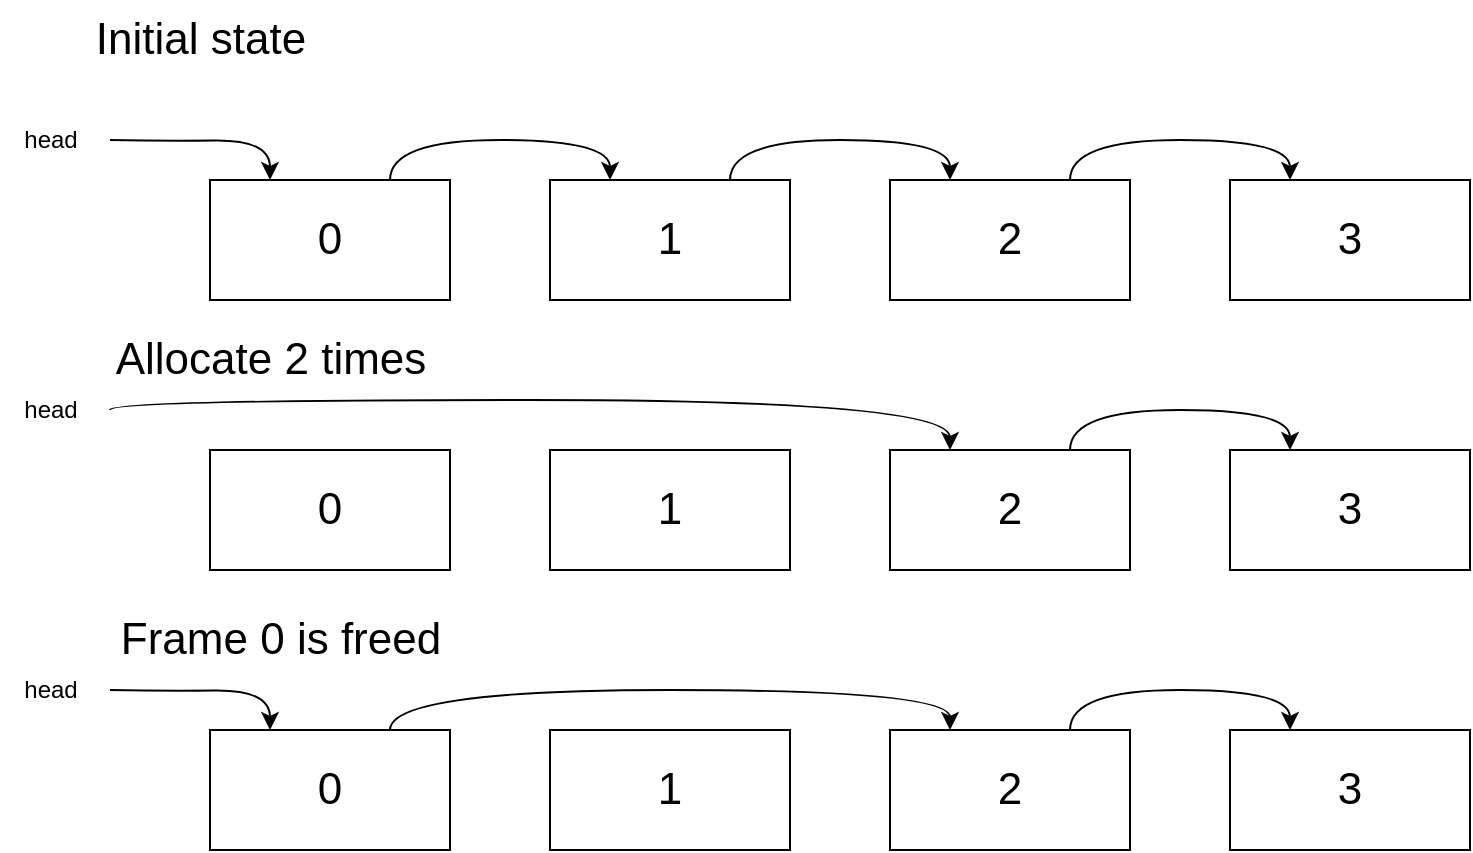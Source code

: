 <mxfile version="20.4.0" type="device"><diagram id="GvoId8fuwycjfaDPrn_t" name="Page-1"><mxGraphModel dx="1350" dy="793" grid="1" gridSize="10" guides="1" tooltips="1" connect="1" arrows="1" fold="1" page="1" pageScale="1" pageWidth="850" pageHeight="1100" math="0" shadow="0"><root><mxCell id="0"/><mxCell id="1" parent="0"/><mxCell id="vNh2eohhX9fTfRtAYGje-5" style="edgeStyle=orthogonalEdgeStyle;rounded=0;orthogonalLoop=1;jettySize=auto;html=1;entryX=0.25;entryY=0;entryDx=0;entryDy=0;curved=1;exitX=0.75;exitY=0;exitDx=0;exitDy=0;" edge="1" parent="1" source="vNh2eohhX9fTfRtAYGje-1" target="vNh2eohhX9fTfRtAYGje-2"><mxGeometry relative="1" as="geometry"/></mxCell><mxCell id="vNh2eohhX9fTfRtAYGje-1" value="&lt;font style=&quot;font-size: 22px;&quot;&gt;0&lt;/font&gt;" style="rounded=0;whiteSpace=wrap;html=1;" vertex="1" parent="1"><mxGeometry x="150" y="180" width="120" height="60" as="geometry"/></mxCell><mxCell id="vNh2eohhX9fTfRtAYGje-2" value="&lt;font style=&quot;font-size: 22px;&quot;&gt;1&lt;/font&gt;" style="rounded=0;whiteSpace=wrap;html=1;" vertex="1" parent="1"><mxGeometry x="320" y="180" width="120" height="60" as="geometry"/></mxCell><mxCell id="vNh2eohhX9fTfRtAYGje-3" value="&lt;font style=&quot;font-size: 22px;&quot;&gt;2&lt;/font&gt;" style="rounded=0;whiteSpace=wrap;html=1;" vertex="1" parent="1"><mxGeometry x="490" y="180" width="120" height="60" as="geometry"/></mxCell><mxCell id="vNh2eohhX9fTfRtAYGje-4" value="&lt;font style=&quot;font-size: 22px;&quot;&gt;3&lt;/font&gt;" style="rounded=0;whiteSpace=wrap;html=1;" vertex="1" parent="1"><mxGeometry x="660" y="180" width="120" height="60" as="geometry"/></mxCell><mxCell id="vNh2eohhX9fTfRtAYGje-6" style="edgeStyle=orthogonalEdgeStyle;rounded=0;orthogonalLoop=1;jettySize=auto;html=1;entryX=0.25;entryY=0;entryDx=0;entryDy=0;curved=1;exitX=0.75;exitY=0;exitDx=0;exitDy=0;" edge="1" parent="1" source="vNh2eohhX9fTfRtAYGje-2" target="vNh2eohhX9fTfRtAYGje-3"><mxGeometry relative="1" as="geometry"><mxPoint x="250" y="190" as="sourcePoint"/><mxPoint x="360" y="190" as="targetPoint"/></mxGeometry></mxCell><mxCell id="vNh2eohhX9fTfRtAYGje-7" style="edgeStyle=orthogonalEdgeStyle;rounded=0;orthogonalLoop=1;jettySize=auto;html=1;entryX=0.25;entryY=0;entryDx=0;entryDy=0;curved=1;exitX=0.75;exitY=0;exitDx=0;exitDy=0;" edge="1" parent="1" source="vNh2eohhX9fTfRtAYGje-3" target="vNh2eohhX9fTfRtAYGje-4"><mxGeometry relative="1" as="geometry"><mxPoint x="260" y="200" as="sourcePoint"/><mxPoint x="370" y="200" as="targetPoint"/></mxGeometry></mxCell><mxCell id="vNh2eohhX9fTfRtAYGje-8" style="edgeStyle=orthogonalEdgeStyle;rounded=0;orthogonalLoop=1;jettySize=auto;html=1;entryX=0.25;entryY=0;entryDx=0;entryDy=0;curved=1;" edge="1" parent="1" target="vNh2eohhX9fTfRtAYGje-1"><mxGeometry relative="1" as="geometry"><mxPoint x="100" y="160" as="sourcePoint"/><mxPoint x="380" y="210" as="targetPoint"/></mxGeometry></mxCell><mxCell id="vNh2eohhX9fTfRtAYGje-9" value="head" style="text;html=1;align=center;verticalAlign=middle;resizable=0;points=[];autosize=1;strokeColor=none;fillColor=none;" vertex="1" parent="1"><mxGeometry x="45" y="145" width="50" height="30" as="geometry"/></mxCell><mxCell id="vNh2eohhX9fTfRtAYGje-11" value="&lt;font style=&quot;font-size: 22px;&quot;&gt;0&lt;/font&gt;" style="rounded=0;whiteSpace=wrap;html=1;" vertex="1" parent="1"><mxGeometry x="150" y="315" width="120" height="60" as="geometry"/></mxCell><mxCell id="vNh2eohhX9fTfRtAYGje-12" value="&lt;font style=&quot;font-size: 22px;&quot;&gt;1&lt;/font&gt;" style="rounded=0;whiteSpace=wrap;html=1;" vertex="1" parent="1"><mxGeometry x="320" y="315" width="120" height="60" as="geometry"/></mxCell><mxCell id="vNh2eohhX9fTfRtAYGje-13" value="&lt;font style=&quot;font-size: 22px;&quot;&gt;2&lt;/font&gt;" style="rounded=0;whiteSpace=wrap;html=1;" vertex="1" parent="1"><mxGeometry x="490" y="315" width="120" height="60" as="geometry"/></mxCell><mxCell id="vNh2eohhX9fTfRtAYGje-14" value="&lt;font style=&quot;font-size: 22px;&quot;&gt;3&lt;/font&gt;" style="rounded=0;whiteSpace=wrap;html=1;" vertex="1" parent="1"><mxGeometry x="660" y="315" width="120" height="60" as="geometry"/></mxCell><mxCell id="vNh2eohhX9fTfRtAYGje-16" style="edgeStyle=orthogonalEdgeStyle;rounded=0;orthogonalLoop=1;jettySize=auto;html=1;entryX=0.25;entryY=0;entryDx=0;entryDy=0;curved=1;exitX=0.75;exitY=0;exitDx=0;exitDy=0;" edge="1" parent="1" source="vNh2eohhX9fTfRtAYGje-13" target="vNh2eohhX9fTfRtAYGje-14"><mxGeometry relative="1" as="geometry"><mxPoint x="260" y="335" as="sourcePoint"/><mxPoint x="370" y="335" as="targetPoint"/></mxGeometry></mxCell><mxCell id="vNh2eohhX9fTfRtAYGje-17" style="edgeStyle=orthogonalEdgeStyle;rounded=0;orthogonalLoop=1;jettySize=auto;html=1;entryX=0.25;entryY=0;entryDx=0;entryDy=0;curved=1;" edge="1" parent="1" target="vNh2eohhX9fTfRtAYGje-13"><mxGeometry relative="1" as="geometry"><mxPoint x="100" y="295" as="sourcePoint"/><mxPoint x="380" y="345" as="targetPoint"/><Array as="points"><mxPoint x="100" y="290"/><mxPoint x="520" y="290"/></Array></mxGeometry></mxCell><mxCell id="vNh2eohhX9fTfRtAYGje-18" value="head" style="text;html=1;align=center;verticalAlign=middle;resizable=0;points=[];autosize=1;strokeColor=none;fillColor=none;" vertex="1" parent="1"><mxGeometry x="45" y="280" width="50" height="30" as="geometry"/></mxCell><mxCell id="vNh2eohhX9fTfRtAYGje-20" value="&lt;font style=&quot;font-size: 22px;&quot;&gt;0&lt;/font&gt;" style="rounded=0;whiteSpace=wrap;html=1;" vertex="1" parent="1"><mxGeometry x="150" y="455" width="120" height="60" as="geometry"/></mxCell><mxCell id="vNh2eohhX9fTfRtAYGje-21" value="&lt;font style=&quot;font-size: 22px;&quot;&gt;1&lt;/font&gt;" style="rounded=0;whiteSpace=wrap;html=1;" vertex="1" parent="1"><mxGeometry x="320" y="455" width="120" height="60" as="geometry"/></mxCell><mxCell id="vNh2eohhX9fTfRtAYGje-22" value="&lt;font style=&quot;font-size: 22px;&quot;&gt;2&lt;/font&gt;" style="rounded=0;whiteSpace=wrap;html=1;" vertex="1" parent="1"><mxGeometry x="490" y="455" width="120" height="60" as="geometry"/></mxCell><mxCell id="vNh2eohhX9fTfRtAYGje-23" value="&lt;font style=&quot;font-size: 22px;&quot;&gt;3&lt;/font&gt;" style="rounded=0;whiteSpace=wrap;html=1;" vertex="1" parent="1"><mxGeometry x="660" y="455" width="120" height="60" as="geometry"/></mxCell><mxCell id="vNh2eohhX9fTfRtAYGje-24" style="edgeStyle=orthogonalEdgeStyle;rounded=0;orthogonalLoop=1;jettySize=auto;html=1;entryX=0.25;entryY=0;entryDx=0;entryDy=0;curved=1;exitX=0.75;exitY=0;exitDx=0;exitDy=0;" edge="1" parent="1" source="vNh2eohhX9fTfRtAYGje-20" target="vNh2eohhX9fTfRtAYGje-22"><mxGeometry relative="1" as="geometry"><mxPoint x="250" y="465" as="sourcePoint"/><mxPoint x="360" y="465" as="targetPoint"/></mxGeometry></mxCell><mxCell id="vNh2eohhX9fTfRtAYGje-25" style="edgeStyle=orthogonalEdgeStyle;rounded=0;orthogonalLoop=1;jettySize=auto;html=1;entryX=0.25;entryY=0;entryDx=0;entryDy=0;curved=1;exitX=0.75;exitY=0;exitDx=0;exitDy=0;" edge="1" parent="1" source="vNh2eohhX9fTfRtAYGje-22" target="vNh2eohhX9fTfRtAYGje-23"><mxGeometry relative="1" as="geometry"><mxPoint x="260" y="475" as="sourcePoint"/><mxPoint x="370" y="475" as="targetPoint"/></mxGeometry></mxCell><mxCell id="vNh2eohhX9fTfRtAYGje-26" style="edgeStyle=orthogonalEdgeStyle;rounded=0;orthogonalLoop=1;jettySize=auto;html=1;entryX=0.25;entryY=0;entryDx=0;entryDy=0;curved=1;" edge="1" parent="1" target="vNh2eohhX9fTfRtAYGje-20"><mxGeometry relative="1" as="geometry"><mxPoint x="100" y="435" as="sourcePoint"/><mxPoint x="380" y="485" as="targetPoint"/></mxGeometry></mxCell><mxCell id="vNh2eohhX9fTfRtAYGje-27" value="head" style="text;html=1;align=center;verticalAlign=middle;resizable=0;points=[];autosize=1;strokeColor=none;fillColor=none;" vertex="1" parent="1"><mxGeometry x="45" y="420" width="50" height="30" as="geometry"/></mxCell><mxCell id="vNh2eohhX9fTfRtAYGje-28" value="Initial state" style="text;html=1;align=center;verticalAlign=middle;resizable=0;points=[];autosize=1;strokeColor=none;fillColor=none;fontSize=22;" vertex="1" parent="1"><mxGeometry x="80" y="90" width="130" height="40" as="geometry"/></mxCell><mxCell id="vNh2eohhX9fTfRtAYGje-29" value="Allocate 2 times" style="text;html=1;align=center;verticalAlign=middle;resizable=0;points=[];autosize=1;strokeColor=none;fillColor=none;fontSize=22;" vertex="1" parent="1"><mxGeometry x="90" y="250" width="180" height="40" as="geometry"/></mxCell><mxCell id="vNh2eohhX9fTfRtAYGje-30" value="Frame 0 is freed" style="text;html=1;align=center;verticalAlign=middle;resizable=0;points=[];autosize=1;strokeColor=none;fillColor=none;fontSize=22;" vertex="1" parent="1"><mxGeometry x="95" y="390" width="180" height="40" as="geometry"/></mxCell></root></mxGraphModel></diagram></mxfile>